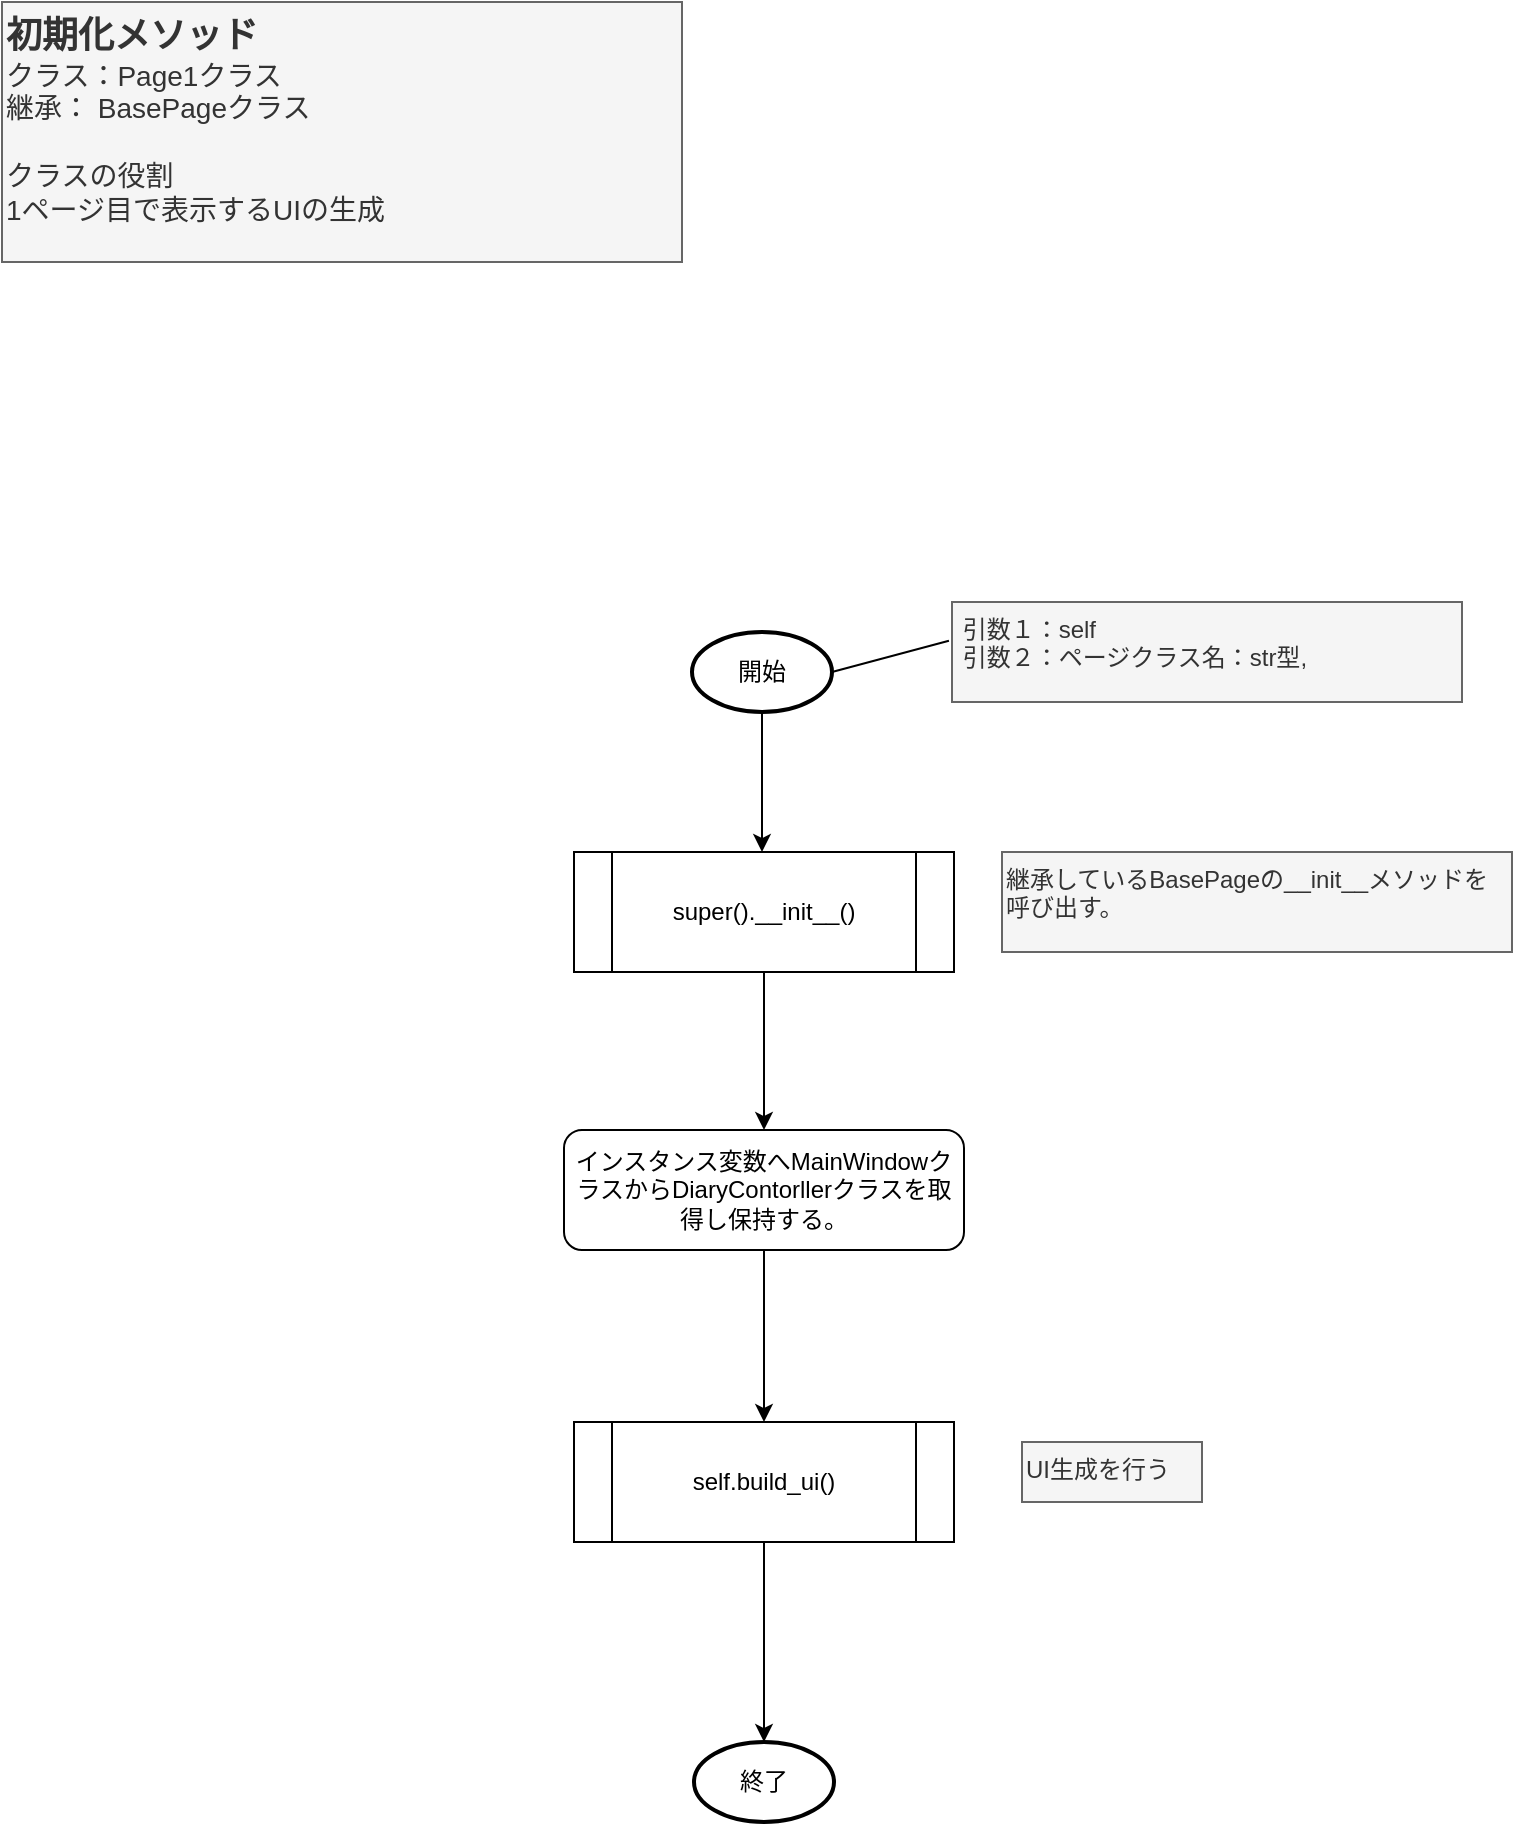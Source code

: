 <mxfile version="24.2.5" type="device">
  <diagram id="homZyB2eqNRT2hKcQtKw" name="__init__(Page1クラス)">
    <mxGraphModel dx="1036" dy="606" grid="1" gridSize="10" guides="1" tooltips="1" connect="1" arrows="1" fold="1" page="1" pageScale="1" pageWidth="827" pageHeight="1169" math="0" shadow="0">
      <root>
        <mxCell id="0" />
        <mxCell id="1" parent="0" />
        <mxCell id="qyDCbcuzaJREOtA6MuFy-1" value="" style="edgeStyle=orthogonalEdgeStyle;rounded=0;orthogonalLoop=1;jettySize=auto;html=1;" parent="1" source="qyDCbcuzaJREOtA6MuFy-2" edge="1">
          <mxGeometry relative="1" as="geometry">
            <mxPoint x="400" y="455" as="targetPoint" />
          </mxGeometry>
        </mxCell>
        <mxCell id="qyDCbcuzaJREOtA6MuFy-2" value="開始" style="strokeWidth=2;html=1;shape=mxgraph.flowchart.start_1;whiteSpace=wrap;" parent="1" vertex="1">
          <mxGeometry x="365" y="345" width="70" height="40" as="geometry" />
        </mxCell>
        <mxCell id="qyDCbcuzaJREOtA6MuFy-5" value="&lt;b style=&quot;&quot;&gt;&lt;font style=&quot;&quot;&gt;&lt;font style=&quot;font-size: 18px;&quot;&gt;初期化メソッド&lt;/font&gt;&lt;/font&gt;&lt;/b&gt;&lt;div&gt;&lt;font style=&quot;font-size: 14px;&quot;&gt;クラス：Page1クラス&lt;/font&gt;&lt;/div&gt;&lt;div&gt;&lt;div style=&quot;font-size: 14px;&quot;&gt;&lt;font style=&quot;font-size: 14px;&quot;&gt;継承： BasePageクラス&lt;/font&gt;&lt;/div&gt;&lt;/div&gt;&lt;div style=&quot;font-size: 14px;&quot;&gt;&lt;font style=&quot;font-size: 14px;&quot;&gt;&lt;br&gt;&lt;/font&gt;&lt;/div&gt;&lt;div style=&quot;font-size: 14px;&quot;&gt;&lt;font style=&quot;font-size: 14px;&quot;&gt;クラスの役割&lt;/font&gt;&lt;/div&gt;&lt;div style=&quot;font-size: 14px;&quot;&gt;1ページ目で表示するUIの生成&lt;/div&gt;&lt;div style=&quot;font-size: 14px;&quot;&gt;&lt;br&gt;&lt;/div&gt;" style="text;html=1;align=left;verticalAlign=top;whiteSpace=wrap;rounded=0;fillColor=#f5f5f5;fontColor=#333333;strokeColor=#666666;" parent="1" vertex="1">
          <mxGeometry x="20" y="30" width="340" height="130" as="geometry" />
        </mxCell>
        <mxCell id="qyDCbcuzaJREOtA6MuFy-6" style="rounded=0;orthogonalLoop=1;jettySize=auto;html=1;entryX=1;entryY=0.5;entryDx=0;entryDy=0;exitX=-0.006;exitY=0.387;exitDx=0;exitDy=0;exitPerimeter=0;endArrow=none;endFill=0;entryPerimeter=0;" parent="1" source="qyDCbcuzaJREOtA6MuFy-7" target="qyDCbcuzaJREOtA6MuFy-2" edge="1">
          <mxGeometry relative="1" as="geometry">
            <mxPoint x="435" y="325" as="targetPoint" />
          </mxGeometry>
        </mxCell>
        <mxCell id="qyDCbcuzaJREOtA6MuFy-7" value="&amp;nbsp;引数１：self&lt;div&gt;&amp;nbsp;引数２：ページクラス名：str型&lt;span style=&quot;background-color: initial;&quot;&gt;,&lt;/span&gt;&lt;/div&gt;" style="text;html=1;align=left;verticalAlign=top;whiteSpace=wrap;rounded=0;fillColor=#f5f5f5;fontColor=#333333;strokeColor=#666666;" parent="1" vertex="1">
          <mxGeometry x="495" y="330" width="255" height="50" as="geometry" />
        </mxCell>
        <mxCell id="qyDCbcuzaJREOtA6MuFy-10" value="終了" style="strokeWidth=2;html=1;shape=mxgraph.flowchart.start_1;whiteSpace=wrap;" parent="1" vertex="1">
          <mxGeometry x="366" y="900" width="70" height="40" as="geometry" />
        </mxCell>
        <mxCell id="afpLW9AdnrYZ2HSFyDgl-7" value="" style="edgeStyle=orthogonalEdgeStyle;rounded=0;orthogonalLoop=1;jettySize=auto;html=1;" parent="1" source="qyDCbcuzaJREOtA6MuFy-11" target="afpLW9AdnrYZ2HSFyDgl-5" edge="1">
          <mxGeometry relative="1" as="geometry" />
        </mxCell>
        <mxCell id="qyDCbcuzaJREOtA6MuFy-11" value="インスタンス変数へMainWindowクラスからDiaryContorllerクラスを取得し保持する。" style="rounded=1;whiteSpace=wrap;html=1;" parent="1" vertex="1">
          <mxGeometry x="301" y="594" width="200" height="60" as="geometry" />
        </mxCell>
        <mxCell id="afpLW9AdnrYZ2HSFyDgl-4" value="" style="edgeStyle=orthogonalEdgeStyle;rounded=0;orthogonalLoop=1;jettySize=auto;html=1;" parent="1" source="afpLW9AdnrYZ2HSFyDgl-1" target="qyDCbcuzaJREOtA6MuFy-11" edge="1">
          <mxGeometry relative="1" as="geometry" />
        </mxCell>
        <mxCell id="afpLW9AdnrYZ2HSFyDgl-1" value="super().__init__()" style="shape=process;whiteSpace=wrap;html=1;backgroundOutline=1;" parent="1" vertex="1">
          <mxGeometry x="306" y="455" width="190" height="60" as="geometry" />
        </mxCell>
        <mxCell id="afpLW9AdnrYZ2HSFyDgl-2" value="継承しているBasePageの__init__メソッドを呼び出す。" style="text;html=1;align=left;verticalAlign=top;whiteSpace=wrap;rounded=0;fillColor=#f5f5f5;fontColor=#333333;strokeColor=#666666;" parent="1" vertex="1">
          <mxGeometry x="520" y="455" width="255" height="50" as="geometry" />
        </mxCell>
        <mxCell id="afpLW9AdnrYZ2HSFyDgl-8" value="" style="edgeStyle=orthogonalEdgeStyle;rounded=0;orthogonalLoop=1;jettySize=auto;html=1;" parent="1" source="afpLW9AdnrYZ2HSFyDgl-5" target="qyDCbcuzaJREOtA6MuFy-10" edge="1">
          <mxGeometry relative="1" as="geometry" />
        </mxCell>
        <mxCell id="afpLW9AdnrYZ2HSFyDgl-5" value="self.build_ui()" style="shape=process;whiteSpace=wrap;html=1;backgroundOutline=1;" parent="1" vertex="1">
          <mxGeometry x="306" y="740" width="190" height="60" as="geometry" />
        </mxCell>
        <mxCell id="afpLW9AdnrYZ2HSFyDgl-6" value="UI生成を行う" style="text;html=1;align=left;verticalAlign=top;whiteSpace=wrap;rounded=0;fillColor=#f5f5f5;fontColor=#333333;strokeColor=#666666;" parent="1" vertex="1">
          <mxGeometry x="530" y="750" width="90" height="30" as="geometry" />
        </mxCell>
      </root>
    </mxGraphModel>
  </diagram>
</mxfile>
